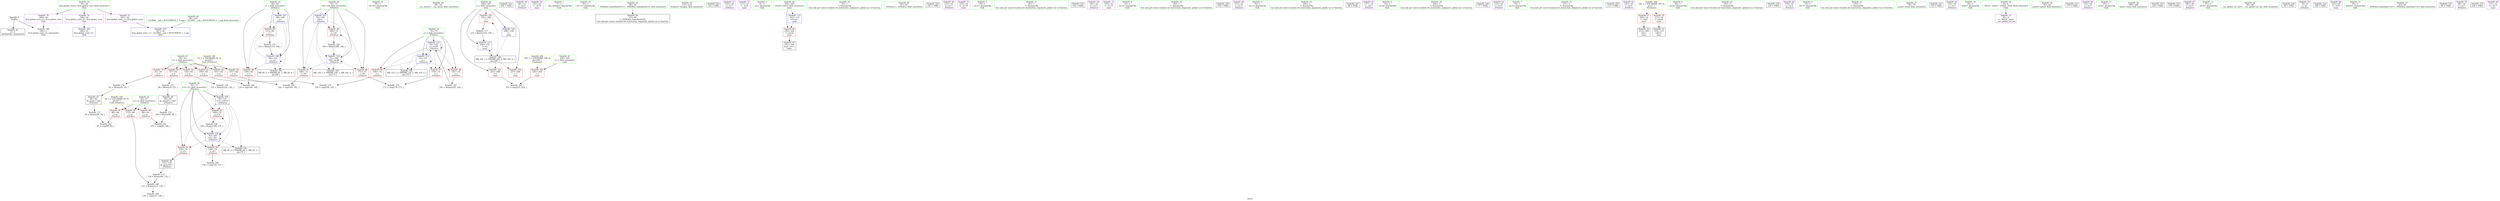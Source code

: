 digraph "SVFG" {
	label="SVFG";

	Node0x55f6a37c1420 [shape=record,color=grey,label="{NodeID: 0\nNullPtr}"];
	Node0x55f6a37c1420 -> Node0x55f6a37d8110[style=solid];
	Node0x55f6a37c1420 -> Node0x55f6a37d8c60[style=solid];
	Node0x55f6a37e15d0 [shape=record,color=grey,label="{NodeID: 180\n138 = cmp(137, 139, )\n}"];
	Node0x55f6a37d84b0 [shape=record,color=red,label="{NodeID: 97\n170\<--74\n\<--j\n_Z5Solvev\n}"];
	Node0x55f6a37d84b0 -> Node0x55f6a37e12d0[style=solid];
	Node0x55f6a37d6490 [shape=record,color=green,label="{NodeID: 14\n30\<--1\n.str.10\<--dummyObj\nGlob }"];
	Node0x55f6a37dc9a0 [shape=record,color=black,label="{NodeID: 194\nMR_8V_2 = PHI(MR_8V_1, MR_8V_3, )\npts\{71 \}\n}"];
	Node0x55f6a37d90a0 [shape=record,color=blue,label="{NodeID: 111\n72\<--106\ni30\<--\n_Z5Solvev\n}"];
	Node0x55f6a37d90a0 -> Node0x55f6a37db920[style=dashed];
	Node0x55f6a37d90a0 -> Node0x55f6a37db9f0[style=dashed];
	Node0x55f6a37d90a0 -> Node0x55f6a37dbac0[style=dashed];
	Node0x55f6a37d90a0 -> Node0x55f6a37d9310[style=dashed];
	Node0x55f6a37d90a0 -> Node0x55f6a37dca90[style=dashed];
	Node0x55f6a37d71c0 [shape=record,color=green,label="{NodeID: 28\n49\<--50\n__cxa_atexit\<--__cxa_atexit_field_insensitive\n}"];
	Node0x55f6a37ec7d0 [shape=record,color=yellow,style=double,label="{NodeID: 208\n18V_1 = ENCHI(MR_18V_0)\npts\{205 \}\nFun[main]}"];
	Node0x55f6a37ec7d0 -> Node0x55f6a37d8720[style=dashed];
	Node0x55f6a37d7e40 [shape=record,color=green,label="{NodeID: 42\n206\<--207\ni\<--i_field_insensitive\nmain\n}"];
	Node0x55f6a37d7e40 -> Node0x55f6a37d87f0[style=solid];
	Node0x55f6a37d7e40 -> Node0x55f6a37d88c0[style=solid];
	Node0x55f6a37d7e40 -> Node0x55f6a37d8990[style=solid];
	Node0x55f6a37d7e40 -> Node0x55f6a37ddc80[style=solid];
	Node0x55f6a37d7e40 -> Node0x55f6a37ddd50[style=solid];
	Node0x55f6a37f4240 [shape=record,color=black,label="{NodeID: 222\n104 = PHI()\n}"];
	Node0x55f6a37d9a80 [shape=record,color=purple,label="{NodeID: 56\n94\<--12\n\<--.str.2\n_Z5Solvev\n}"];
	Node0x55f6a37da5e0 [shape=record,color=purple,label="{NodeID: 70\n216\<--25\n\<--.str.8\nmain\n}"];
	Node0x55f6a37e0250 [shape=record,color=grey,label="{NodeID: 167\n182 = Binary(181, 106, )\n}"];
	Node0x55f6a37e0250 -> Node0x55f6a37d9240[style=solid];
	Node0x55f6a37db1d0 [shape=record,color=red,label="{NodeID: 84\n167\<--64\n\<--n\n_Z5Solvev\n}"];
	Node0x55f6a37db1d0 -> Node0x55f6a37e1450[style=solid];
	Node0x55f6a37c2a80 [shape=record,color=green,label="{NodeID: 1\n7\<--1\n__dso_handle\<--dummyObj\nGlob }"];
	Node0x55f6a37e1750 [shape=record,color=grey,label="{NodeID: 181\n162 = cmp(160, 161, )\n}"];
	Node0x55f6a37d8580 [shape=record,color=red,label="{NodeID: 98\n181\<--74\n\<--j\n_Z5Solvev\n}"];
	Node0x55f6a37d8580 -> Node0x55f6a37e0250[style=solid];
	Node0x55f6a37d6520 [shape=record,color=green,label="{NodeID: 15\n32\<--1\n.str.11\<--dummyObj\nGlob }"];
	Node0x55f6a37dca90 [shape=record,color=black,label="{NodeID: 195\nMR_10V_2 = PHI(MR_10V_1, MR_10V_4, )\npts\{73 \}\n}"];
	Node0x55f6a37d9170 [shape=record,color=blue,label="{NodeID: 112\n74\<--131\nj\<--\n_Z5Solvev\n}"];
	Node0x55f6a37d9170 -> Node0x55f6a37d83e0[style=dashed];
	Node0x55f6a37d9170 -> Node0x55f6a37d84b0[style=dashed];
	Node0x55f6a37d9170 -> Node0x55f6a37d8580[style=dashed];
	Node0x55f6a37d9170 -> Node0x55f6a37d9170[style=dashed];
	Node0x55f6a37d9170 -> Node0x55f6a37d9240[style=dashed];
	Node0x55f6a37d9170 -> Node0x55f6a37ea680[style=dashed];
	Node0x55f6a37d72c0 [shape=record,color=green,label="{NodeID: 29\n48\<--54\n_ZNSt8ios_base4InitD1Ev\<--_ZNSt8ios_base4InitD1Ev_field_insensitive\n}"];
	Node0x55f6a37d72c0 -> Node0x55f6a37d8210[style=solid];
	Node0x55f6a37d7f10 [shape=record,color=green,label="{NodeID: 43\n213\<--214\nfreopen\<--freopen_field_insensitive\n}"];
	Node0x55f6a37f4340 [shape=record,color=black,label="{NodeID: 223\n142 = PHI()\n}"];
	Node0x55f6a37d9b50 [shape=record,color=purple,label="{NodeID: 57\n103\<--14\n\<--.str.3\n_Z5Solvev\n}"];
	Node0x55f6a37da6b0 [shape=record,color=purple,label="{NodeID: 71\n217\<--27\n\<--.str.9\nmain\n}"];
	Node0x55f6a37e03d0 [shape=record,color=grey,label="{NodeID: 168\n137 = Binary(133, 136, )\n}"];
	Node0x55f6a37e03d0 -> Node0x55f6a37e15d0[style=solid];
	Node0x55f6a37db2a0 [shape=record,color=red,label="{NodeID: 85\n80\<--66\n\<--m\n_Z5Solvev\n}"];
	Node0x55f6a37db2a0 -> Node0x55f6a37e18d0[style=solid];
	Node0x55f6a37c1db0 [shape=record,color=green,label="{NodeID: 2\n8\<--1\n.str\<--dummyObj\nGlob }"];
	Node0x55f6a37e18d0 [shape=record,color=grey,label="{NodeID: 182\n87 = cmp(80, 85, )\n}"];
	Node0x55f6a37d8650 [shape=record,color=red,label="{NodeID: 99\n236\<--202\n\<--retval\nmain\n}"];
	Node0x55f6a37d8650 -> Node0x55f6a37d9740[style=solid];
	Node0x55f6a37d65f0 [shape=record,color=green,label="{NodeID: 16\n35\<--1\n\<--dummyObj\nCan only get source location for instruction, argument, global var or function.}"];
	Node0x55f6a37ea680 [shape=record,color=black,label="{NodeID: 196\nMR_12V_2 = PHI(MR_12V_1, MR_12V_3, )\npts\{75 \}\n}"];
	Node0x55f6a37d9240 [shape=record,color=blue,label="{NodeID: 113\n74\<--182\nj\<--inc44\n_Z5Solvev\n}"];
	Node0x55f6a37d9240 -> Node0x55f6a37d83e0[style=dashed];
	Node0x55f6a37d9240 -> Node0x55f6a37d84b0[style=dashed];
	Node0x55f6a37d9240 -> Node0x55f6a37d8580[style=dashed];
	Node0x55f6a37d9240 -> Node0x55f6a37d9170[style=dashed];
	Node0x55f6a37d9240 -> Node0x55f6a37d9240[style=dashed];
	Node0x55f6a37d9240 -> Node0x55f6a37ea680[style=dashed];
	Node0x55f6a37d73c0 [shape=record,color=green,label="{NodeID: 30\n61\<--62\n_Z5Solvev\<--_Z5Solvev_field_insensitive\n}"];
	Node0x55f6a37d8010 [shape=record,color=green,label="{NodeID: 44\n36\<--242\n_GLOBAL__sub_I_WYOCMWYH_1_1.cpp\<--_GLOBAL__sub_I_WYOCMWYH_1_1.cpp_field_insensitive\n}"];
	Node0x55f6a37d8010 -> Node0x55f6a37d8b60[style=solid];
	Node0x55f6a37f4440 [shape=record,color=black,label="{NodeID: 224\n145 = PHI()\n}"];
	Node0x55f6a37d9c20 [shape=record,color=purple,label="{NodeID: 58\n122\<--14\n\<--.str.3\n_Z5Solvev\n}"];
	Node0x55f6a37da780 [shape=record,color=purple,label="{NodeID: 72\n219\<--30\n\<--.str.10\nmain\n}"];
	Node0x55f6a37e0550 [shape=record,color=grey,label="{NodeID: 169\n189 = Binary(188, 106, )\n}"];
	Node0x55f6a37e0550 -> Node0x55f6a37d9310[style=solid];
	Node0x55f6a37db370 [shape=record,color=red,label="{NodeID: 86\n96\<--66\n\<--m\n_Z5Solvev\n}"];
	Node0x55f6a37db370 -> Node0x55f6a37e1a50[style=solid];
	Node0x55f6a37c1cc0 [shape=record,color=green,label="{NodeID: 3\n10\<--1\n.str.1\<--dummyObj\nGlob }"];
	Node0x55f6a37e1a50 [shape=record,color=grey,label="{NodeID: 183\n101 = cmp(96, 100, )\n}"];
	Node0x55f6a37d8720 [shape=record,color=red,label="{NodeID: 100\n224\<--204\n\<--t\nmain\n}"];
	Node0x55f6a37d8720 -> Node0x55f6a37e1d50[style=solid];
	Node0x55f6a37d66c0 [shape=record,color=green,label="{NodeID: 17\n83\<--1\n\<--dummyObj\nCan only get source location for instruction, argument, global var or function.}"];
	Node0x55f6a37d9310 [shape=record,color=blue,label="{NodeID: 114\n72\<--189\ni30\<--inc48\n_Z5Solvev\n}"];
	Node0x55f6a37d9310 -> Node0x55f6a37db920[style=dashed];
	Node0x55f6a37d9310 -> Node0x55f6a37db9f0[style=dashed];
	Node0x55f6a37d9310 -> Node0x55f6a37dbac0[style=dashed];
	Node0x55f6a37d9310 -> Node0x55f6a37d9310[style=dashed];
	Node0x55f6a37d9310 -> Node0x55f6a37dca90[style=dashed];
	Node0x55f6a37d74c0 [shape=record,color=green,label="{NodeID: 31\n64\<--65\nn\<--n_field_insensitive\n_Z5Solvev\n}"];
	Node0x55f6a37d74c0 -> Node0x55f6a37dadc0[style=solid];
	Node0x55f6a37d74c0 -> Node0x55f6a37dae90[style=solid];
	Node0x55f6a37d74c0 -> Node0x55f6a37daf60[style=solid];
	Node0x55f6a37d74c0 -> Node0x55f6a37db030[style=solid];
	Node0x55f6a37d74c0 -> Node0x55f6a37db100[style=solid];
	Node0x55f6a37d74c0 -> Node0x55f6a37db1d0[style=solid];
	Node0x55f6a37d8110 [shape=record,color=black,label="{NodeID: 45\n2\<--3\ndummyVal\<--dummyVal\n}"];
	Node0x55f6a37f4540 [shape=record,color=black,label="{NodeID: 225\n154 = PHI()\n}"];
	Node0x55f6a37d9cf0 [shape=record,color=purple,label="{NodeID: 59\n144\<--14\n\<--.str.3\n_Z5Solvev\n}"];
	Node0x55f6a37da850 [shape=record,color=purple,label="{NodeID: 73\n228\<--32\n\<--.str.11\nmain\n}"];
	Node0x55f6a37e06d0 [shape=record,color=grey,label="{NodeID: 170\n82 = Binary(81, 83, )\n}"];
	Node0x55f6a37e06d0 -> Node0x55f6a37d8310[style=solid];
	Node0x55f6a37db440 [shape=record,color=red,label="{NodeID: 87\n133\<--66\n\<--m\n_Z5Solvev\n}"];
	Node0x55f6a37db440 -> Node0x55f6a37e03d0[style=solid];
	Node0x55f6a37c1f30 [shape=record,color=green,label="{NodeID: 4\n12\<--1\n.str.2\<--dummyObj\nGlob }"];
	Node0x55f6a37e1bd0 [shape=record,color=grey,label="{NodeID: 184\n110 = cmp(108, 109, )\n}"];
	Node0x55f6a37d87f0 [shape=record,color=red,label="{NodeID: 101\n223\<--206\n\<--i\nmain\n}"];
	Node0x55f6a37d87f0 -> Node0x55f6a37e1d50[style=solid];
	Node0x55f6a37d67c0 [shape=record,color=green,label="{NodeID: 18\n86\<--1\n\<--dummyObj\nCan only get source location for instruction, argument, global var or function.}"];
	Node0x55f6a37ddbb0 [shape=record,color=blue,label="{NodeID: 115\n202\<--131\nretval\<--\nmain\n}"];
	Node0x55f6a37ddbb0 -> Node0x55f6a37d8650[style=dashed];
	Node0x55f6a37d7590 [shape=record,color=green,label="{NodeID: 32\n66\<--67\nm\<--m_field_insensitive\n_Z5Solvev\n}"];
	Node0x55f6a37d7590 -> Node0x55f6a37db2a0[style=solid];
	Node0x55f6a37d7590 -> Node0x55f6a37db370[style=solid];
	Node0x55f6a37d7590 -> Node0x55f6a37db440[style=solid];
	Node0x55f6a37d8210 [shape=record,color=black,label="{NodeID: 46\n47\<--48\n\<--_ZNSt8ios_base4InitD1Ev\nCan only get source location for instruction, argument, global var or function.}"];
	Node0x55f6a37f4640 [shape=record,color=black,label="{NodeID: 226\n156 = PHI()\n}"];
	Node0x55f6a37d9dc0 [shape=record,color=purple,label="{NodeID: 60\n153\<--14\n\<--.str.3\n_Z5Solvev\n}"];
	Node0x55f6a37da920 [shape=record,color=purple,label="{NodeID: 74\n246\<--34\nllvm.global_ctors_0\<--llvm.global_ctors\nGlob }"];
	Node0x55f6a37da920 -> Node0x55f6a37d8a60[style=solid];
	Node0x55f6a37e0850 [shape=record,color=grey,label="{NodeID: 171\n85 = Binary(86, 84, )\n}"];
	Node0x55f6a37e0850 -> Node0x55f6a37e18d0[style=solid];
	Node0x55f6a37db510 [shape=record,color=red,label="{NodeID: 88\n108\<--68\n\<--i\n_Z5Solvev\n}"];
	Node0x55f6a37db510 -> Node0x55f6a37e1bd0[style=solid];
	Node0x55f6a37c2500 [shape=record,color=green,label="{NodeID: 5\n14\<--1\n.str.3\<--dummyObj\nGlob }"];
	Node0x55f6a37e1d50 [shape=record,color=grey,label="{NodeID: 185\n225 = cmp(223, 224, )\n}"];
	Node0x55f6a37d88c0 [shape=record,color=red,label="{NodeID: 102\n227\<--206\n\<--i\nmain\n}"];
	Node0x55f6a37d68c0 [shape=record,color=green,label="{NodeID: 19\n106\<--1\n\<--dummyObj\nCan only get source location for instruction, argument, global var or function.}"];
	Node0x55f6a37eb580 [shape=record,color=yellow,style=double,label="{NodeID: 199\n2V_1 = ENCHI(MR_2V_0)\npts\{65 \}\nFun[_Z5Solvev]}"];
	Node0x55f6a37eb580 -> Node0x55f6a37dadc0[style=dashed];
	Node0x55f6a37eb580 -> Node0x55f6a37dae90[style=dashed];
	Node0x55f6a37eb580 -> Node0x55f6a37daf60[style=dashed];
	Node0x55f6a37eb580 -> Node0x55f6a37db030[style=dashed];
	Node0x55f6a37eb580 -> Node0x55f6a37db100[style=dashed];
	Node0x55f6a37eb580 -> Node0x55f6a37db1d0[style=dashed];
	Node0x55f6a37ddc80 [shape=record,color=blue,label="{NodeID: 116\n206\<--106\ni\<--\nmain\n}"];
	Node0x55f6a37ddc80 -> Node0x55f6a37e6e60[style=dashed];
	Node0x55f6a37d7660 [shape=record,color=green,label="{NodeID: 33\n68\<--69\ni\<--i_field_insensitive\n_Z5Solvev\n}"];
	Node0x55f6a37d7660 -> Node0x55f6a37db510[style=solid];
	Node0x55f6a37d7660 -> Node0x55f6a37db5e0[style=solid];
	Node0x55f6a37d7660 -> Node0x55f6a37d8d60[style=solid];
	Node0x55f6a37d7660 -> Node0x55f6a37d8e30[style=solid];
	Node0x55f6a37d8310 [shape=record,color=black,label="{NodeID: 47\n84\<--82\nsh_prom\<--sub\n_Z5Solvev\n}"];
	Node0x55f6a37d8310 -> Node0x55f6a37e0850[style=solid];
	Node0x55f6a37f4740 [shape=record,color=black,label="{NodeID: 227\n46 = PHI()\n}"];
	Node0x55f6a37d9e90 [shape=record,color=purple,label="{NodeID: 61\n177\<--14\n\<--.str.3\n_Z5Solvev\n}"];
	Node0x55f6a37daa20 [shape=record,color=purple,label="{NodeID: 75\n247\<--34\nllvm.global_ctors_1\<--llvm.global_ctors\nGlob }"];
	Node0x55f6a37daa20 -> Node0x55f6a37d8b60[style=solid];
	Node0x55f6a37e09d0 [shape=record,color=grey,label="{NodeID: 172\n100 = Binary(86, 99, )\n}"];
	Node0x55f6a37e09d0 -> Node0x55f6a37e1a50[style=solid];
	Node0x55f6a37db5e0 [shape=record,color=red,label="{NodeID: 89\n115\<--68\n\<--i\n_Z5Solvev\n}"];
	Node0x55f6a37db5e0 -> Node0x55f6a37e0cd0[style=solid];
	Node0x55f6a37c2590 [shape=record,color=green,label="{NodeID: 6\n16\<--1\n.str.4\<--dummyObj\nGlob }"];
	Node0x55f6a37e1ed0 [shape=record,color=grey,label="{NodeID: 186\n130 = cmp(129, 131, )\n}"];
	Node0x55f6a37d8990 [shape=record,color=red,label="{NodeID: 103\n232\<--206\n\<--i\nmain\n}"];
	Node0x55f6a37d8990 -> Node0x55f6a37e1150[style=solid];
	Node0x55f6a37d69c0 [shape=record,color=green,label="{NodeID: 20\n126\<--1\n\<--dummyObj\nCan only get source location for instruction, argument, global var or function.}"];
	Node0x55f6a37ec0a0 [shape=record,color=yellow,style=double,label="{NodeID: 200\n4V_1 = ENCHI(MR_4V_0)\npts\{67 \}\nFun[_Z5Solvev]}"];
	Node0x55f6a37ec0a0 -> Node0x55f6a37db2a0[style=dashed];
	Node0x55f6a37ec0a0 -> Node0x55f6a37db370[style=dashed];
	Node0x55f6a37ec0a0 -> Node0x55f6a37db440[style=dashed];
	Node0x55f6a37ddd50 [shape=record,color=blue,label="{NodeID: 117\n206\<--233\ni\<--inc\nmain\n}"];
	Node0x55f6a37ddd50 -> Node0x55f6a37e6e60[style=dashed];
	Node0x55f6a37d7730 [shape=record,color=green,label="{NodeID: 34\n70\<--71\ni13\<--i13_field_insensitive\n_Z5Solvev\n}"];
	Node0x55f6a37d7730 -> Node0x55f6a37db6b0[style=solid];
	Node0x55f6a37d7730 -> Node0x55f6a37db780[style=solid];
	Node0x55f6a37d7730 -> Node0x55f6a37db850[style=solid];
	Node0x55f6a37d7730 -> Node0x55f6a37d8f00[style=solid];
	Node0x55f6a37d7730 -> Node0x55f6a37d8fd0[style=solid];
	Node0x55f6a37d9400 [shape=record,color=black,label="{NodeID: 48\n99\<--98\nsh_prom4\<--sub3\n_Z5Solvev\n}"];
	Node0x55f6a37d9400 -> Node0x55f6a37e09d0[style=solid];
	Node0x55f6a37f4840 [shape=record,color=black,label="{NodeID: 228\n77 = PHI()\n}"];
	Node0x55f6a37d9f60 [shape=record,color=purple,label="{NodeID: 62\n112\<--16\n\<--.str.4\n_Z5Solvev\n}"];
	Node0x55f6a37dab20 [shape=record,color=purple,label="{NodeID: 76\n248\<--34\nllvm.global_ctors_2\<--llvm.global_ctors\nGlob }"];
	Node0x55f6a37dab20 -> Node0x55f6a37d8c60[style=solid];
	Node0x55f6a37e0b50 [shape=record,color=grey,label="{NodeID: 173\n98 = Binary(97, 83, )\n}"];
	Node0x55f6a37e0b50 -> Node0x55f6a37d9400[style=solid];
	Node0x55f6a37db6b0 [shape=record,color=red,label="{NodeID: 90\n129\<--70\n\<--i13\n_Z5Solvev\n}"];
	Node0x55f6a37db6b0 -> Node0x55f6a37e1ed0[style=solid];
	Node0x55f6a37c2380 [shape=record,color=green,label="{NodeID: 7\n18\<--1\n.str.5\<--dummyObj\nGlob }"];
	Node0x55f6a37d8a60 [shape=record,color=blue,label="{NodeID: 104\n246\<--35\nllvm.global_ctors_0\<--\nGlob }"];
	Node0x55f6a37d6ac0 [shape=record,color=green,label="{NodeID: 21\n131\<--1\n\<--dummyObj\nCan only get source location for instruction, argument, global var or function.}"];
	Node0x55f6a37d7800 [shape=record,color=green,label="{NodeID: 35\n72\<--73\ni30\<--i30_field_insensitive\n_Z5Solvev\n}"];
	Node0x55f6a37d7800 -> Node0x55f6a37db920[style=solid];
	Node0x55f6a37d7800 -> Node0x55f6a37db9f0[style=solid];
	Node0x55f6a37d7800 -> Node0x55f6a37dbac0[style=solid];
	Node0x55f6a37d7800 -> Node0x55f6a37d90a0[style=solid];
	Node0x55f6a37d7800 -> Node0x55f6a37d9310[style=solid];
	Node0x55f6a37d94d0 [shape=record,color=black,label="{NodeID: 49\n135\<--134\nsh_prom18\<--\n_Z5Solvev\n}"];
	Node0x55f6a37d94d0 -> Node0x55f6a37e0e50[style=solid];
	Node0x55f6a37f4940 [shape=record,color=black,label="{NodeID: 229\n113 = PHI()\n}"];
	Node0x55f6a37da030 [shape=record,color=purple,label="{NodeID: 63\n141\<--16\n\<--.str.4\n_Z5Solvev\n}"];
	Node0x55f6a37dac20 [shape=record,color=red,label="{NodeID: 77\n209\<--24\n\<--stdin\nmain\n}"];
	Node0x55f6a37dac20 -> Node0x55f6a37d95a0[style=solid];
	Node0x55f6a37e0cd0 [shape=record,color=grey,label="{NodeID: 174\n116 = Binary(115, 106, )\n}"];
	Node0x55f6a37e0cd0 -> Node0x55f6a37d8e30[style=solid];
	Node0x55f6a37db780 [shape=record,color=red,label="{NodeID: 91\n134\<--70\n\<--i13\n_Z5Solvev\n}"];
	Node0x55f6a37db780 -> Node0x55f6a37d94d0[style=solid];
	Node0x55f6a37c2410 [shape=record,color=green,label="{NodeID: 8\n20\<--1\n.str.6\<--dummyObj\nGlob }"];
	Node0x55f6a37e6e60 [shape=record,color=black,label="{NodeID: 188\nMR_20V_3 = PHI(MR_20V_4, MR_20V_2, )\npts\{207 \}\n}"];
	Node0x55f6a37e6e60 -> Node0x55f6a37d87f0[style=dashed];
	Node0x55f6a37e6e60 -> Node0x55f6a37d88c0[style=dashed];
	Node0x55f6a37e6e60 -> Node0x55f6a37d8990[style=dashed];
	Node0x55f6a37e6e60 -> Node0x55f6a37ddd50[style=dashed];
	Node0x55f6a37d8b60 [shape=record,color=blue,label="{NodeID: 105\n247\<--36\nllvm.global_ctors_1\<--_GLOBAL__sub_I_WYOCMWYH_1_1.cpp\nGlob }"];
	Node0x55f6a37d6bc0 [shape=record,color=green,label="{NodeID: 22\n139\<--1\n\<--dummyObj\nCan only get source location for instruction, argument, global var or function.}"];
	Node0x55f6a37d78d0 [shape=record,color=green,label="{NodeID: 36\n74\<--75\nj\<--j_field_insensitive\n_Z5Solvev\n}"];
	Node0x55f6a37d78d0 -> Node0x55f6a37d83e0[style=solid];
	Node0x55f6a37d78d0 -> Node0x55f6a37d84b0[style=solid];
	Node0x55f6a37d78d0 -> Node0x55f6a37d8580[style=solid];
	Node0x55f6a37d78d0 -> Node0x55f6a37d9170[style=solid];
	Node0x55f6a37d78d0 -> Node0x55f6a37d9240[style=solid];
	Node0x55f6a37d95a0 [shape=record,color=black,label="{NodeID: 50\n212\<--209\ncall\<--\nmain\n}"];
	Node0x55f6a37f4a40 [shape=record,color=black,label="{NodeID: 230\n120 = PHI()\n}"];
	Node0x55f6a37da100 [shape=record,color=purple,label="{NodeID: 64\n174\<--16\n\<--.str.4\n_Z5Solvev\n}"];
	Node0x55f6a37dacf0 [shape=record,color=red,label="{NodeID: 78\n215\<--29\n\<--stdout\nmain\n}"];
	Node0x55f6a37dacf0 -> Node0x55f6a37d9670[style=solid];
	Node0x55f6a37e0e50 [shape=record,color=grey,label="{NodeID: 175\n136 = Binary(86, 135, )\n}"];
	Node0x55f6a37e0e50 -> Node0x55f6a37e03d0[style=solid];
	Node0x55f6a37db850 [shape=record,color=red,label="{NodeID: 92\n148\<--70\n\<--i13\n_Z5Solvev\n}"];
	Node0x55f6a37db850 -> Node0x55f6a37e00d0[style=solid];
	Node0x55f6a37c2ce0 [shape=record,color=green,label="{NodeID: 9\n22\<--1\n.str.7\<--dummyObj\nGlob }"];
	Node0x55f6a37d8c60 [shape=record,color=blue, style = dotted,label="{NodeID: 106\n248\<--3\nllvm.global_ctors_2\<--dummyVal\nGlob }"];
	Node0x55f6a37d6cc0 [shape=record,color=green,label="{NodeID: 23\n150\<--1\n\<--dummyObj\nCan only get source location for instruction, argument, global var or function.}"];
	Node0x55f6a37d79a0 [shape=record,color=green,label="{NodeID: 37\n78\<--79\nscanf\<--scanf_field_insensitive\n}"];
	Node0x55f6a37d9670 [shape=record,color=black,label="{NodeID: 51\n218\<--215\ncall1\<--\nmain\n}"];
	Node0x55f6a37f4b40 [shape=record,color=black,label="{NodeID: 231\n123 = PHI()\n}"];
	Node0x55f6a37da1d0 [shape=record,color=purple,label="{NodeID: 65\n119\<--18\n\<--.str.5\n_Z5Solvev\n}"];
	Node0x55f6a37dadc0 [shape=record,color=red,label="{NodeID: 79\n81\<--64\n\<--n\n_Z5Solvev\n}"];
	Node0x55f6a37dadc0 -> Node0x55f6a37e06d0[style=solid];
	Node0x55f6a37e0fd0 [shape=record,color=grey,label="{NodeID: 176\n125 = Binary(124, 126, )\n}"];
	Node0x55f6a37e0fd0 -> Node0x55f6a37d8f00[style=solid];
	Node0x55f6a37db920 [shape=record,color=red,label="{NodeID: 93\n160\<--72\n\<--i30\n_Z5Solvev\n}"];
	Node0x55f6a37db920 -> Node0x55f6a37e1750[style=solid];
	Node0x55f6a37c2d70 [shape=record,color=green,label="{NodeID: 10\n24\<--1\nstdin\<--dummyObj\nGlob }"];
	Node0x55f6a37d8d60 [shape=record,color=blue,label="{NodeID: 107\n68\<--106\ni\<--\n_Z5Solvev\n}"];
	Node0x55f6a37d8d60 -> Node0x55f6a37db510[style=dashed];
	Node0x55f6a37d8d60 -> Node0x55f6a37db5e0[style=dashed];
	Node0x55f6a37d8d60 -> Node0x55f6a37d8e30[style=dashed];
	Node0x55f6a37d8d60 -> Node0x55f6a37dc4a0[style=dashed];
	Node0x55f6a37d6dc0 [shape=record,color=green,label="{NodeID: 24\n4\<--6\n_ZStL8__ioinit\<--_ZStL8__ioinit_field_insensitive\nGlob }"];
	Node0x55f6a37d6dc0 -> Node0x55f6a37d9810[style=solid];
	Node0x55f6a37d7aa0 [shape=record,color=green,label="{NodeID: 38\n91\<--92\nprintf\<--printf_field_insensitive\n}"];
	Node0x55f6a37d9740 [shape=record,color=black,label="{NodeID: 52\n201\<--236\nmain_ret\<--\nmain\n}"];
	Node0x55f6a37f4c40 [shape=record,color=black,label="{NodeID: 232\n175 = PHI()\n}"];
	Node0x55f6a37da2a0 [shape=record,color=purple,label="{NodeID: 66\n155\<--18\n\<--.str.5\n_Z5Solvev\n}"];
	Node0x55f6a37dae90 [shape=record,color=red,label="{NodeID: 80\n97\<--64\n\<--n\n_Z5Solvev\n}"];
	Node0x55f6a37dae90 -> Node0x55f6a37e0b50[style=solid];
	Node0x55f6a37e1150 [shape=record,color=grey,label="{NodeID: 177\n233 = Binary(232, 106, )\n}"];
	Node0x55f6a37e1150 -> Node0x55f6a37ddd50[style=solid];
	Node0x55f6a37db9f0 [shape=record,color=red,label="{NodeID: 94\n171\<--72\n\<--i30\n_Z5Solvev\n}"];
	Node0x55f6a37db9f0 -> Node0x55f6a37e12d0[style=solid];
	Node0x55f6a37c17e0 [shape=record,color=green,label="{NodeID: 11\n25\<--1\n.str.8\<--dummyObj\nGlob }"];
	Node0x55f6a37d8e30 [shape=record,color=blue,label="{NodeID: 108\n68\<--116\ni\<--inc\n_Z5Solvev\n}"];
	Node0x55f6a37d8e30 -> Node0x55f6a37db510[style=dashed];
	Node0x55f6a37d8e30 -> Node0x55f6a37db5e0[style=dashed];
	Node0x55f6a37d8e30 -> Node0x55f6a37d8e30[style=dashed];
	Node0x55f6a37d8e30 -> Node0x55f6a37dc4a0[style=dashed];
	Node0x55f6a37d6ec0 [shape=record,color=green,label="{NodeID: 25\n34\<--38\nllvm.global_ctors\<--llvm.global_ctors_field_insensitive\nGlob }"];
	Node0x55f6a37d6ec0 -> Node0x55f6a37da920[style=solid];
	Node0x55f6a37d6ec0 -> Node0x55f6a37daa20[style=solid];
	Node0x55f6a37d6ec0 -> Node0x55f6a37dab20[style=solid];
	Node0x55f6a37d7ba0 [shape=record,color=green,label="{NodeID: 39\n199\<--200\nmain\<--main_field_insensitive\n}"];
	Node0x55f6a35b4d20 [shape=record,color=black,label="{NodeID: 219\n220 = PHI()\n}"];
	Node0x55f6a37d9810 [shape=record,color=purple,label="{NodeID: 53\n45\<--4\n\<--_ZStL8__ioinit\n__cxx_global_var_init\n}"];
	Node0x55f6a37f4d40 [shape=record,color=black,label="{NodeID: 233\n178 = PHI()\n}"];
	Node0x55f6a37da370 [shape=record,color=purple,label="{NodeID: 67\n185\<--18\n\<--.str.5\n_Z5Solvev\n}"];
	Node0x55f6a37daf60 [shape=record,color=red,label="{NodeID: 81\n109\<--64\n\<--n\n_Z5Solvev\n}"];
	Node0x55f6a37daf60 -> Node0x55f6a37e1bd0[style=solid];
	Node0x55f6a37e12d0 [shape=record,color=grey,label="{NodeID: 178\n172 = cmp(170, 171, )\n}"];
	Node0x55f6a37dbac0 [shape=record,color=red,label="{NodeID: 95\n188\<--72\n\<--i30\n_Z5Solvev\n}"];
	Node0x55f6a37dbac0 -> Node0x55f6a37e0550[style=solid];
	Node0x55f6a37c18b0 [shape=record,color=green,label="{NodeID: 12\n27\<--1\n.str.9\<--dummyObj\nGlob }"];
	Node0x55f6a37d8f00 [shape=record,color=blue,label="{NodeID: 109\n70\<--125\ni13\<--sub14\n_Z5Solvev\n}"];
	Node0x55f6a37d8f00 -> Node0x55f6a37db6b0[style=dashed];
	Node0x55f6a37d8f00 -> Node0x55f6a37db780[style=dashed];
	Node0x55f6a37d8f00 -> Node0x55f6a37db850[style=dashed];
	Node0x55f6a37d8f00 -> Node0x55f6a37d8fd0[style=dashed];
	Node0x55f6a37d8f00 -> Node0x55f6a37dc9a0[style=dashed];
	Node0x55f6a37d6fc0 [shape=record,color=green,label="{NodeID: 26\n39\<--40\n__cxx_global_var_init\<--__cxx_global_var_init_field_insensitive\n}"];
	Node0x55f6a37ec610 [shape=record,color=yellow,style=double,label="{NodeID: 206\n14V_1 = ENCHI(MR_14V_0)\npts\{1 \}\nFun[main]}"];
	Node0x55f6a37ec610 -> Node0x55f6a37dac20[style=dashed];
	Node0x55f6a37ec610 -> Node0x55f6a37dacf0[style=dashed];
	Node0x55f6a37d7ca0 [shape=record,color=green,label="{NodeID: 40\n202\<--203\nretval\<--retval_field_insensitive\nmain\n}"];
	Node0x55f6a37d7ca0 -> Node0x55f6a37d8650[style=solid];
	Node0x55f6a37d7ca0 -> Node0x55f6a37ddbb0[style=solid];
	Node0x55f6a37f4040 [shape=record,color=black,label="{NodeID: 220\n90 = PHI()\n}"];
	Node0x55f6a37d98e0 [shape=record,color=purple,label="{NodeID: 54\n76\<--8\n\<--.str\n_Z5Solvev\n}"];
	Node0x55f6a37f4e40 [shape=record,color=black,label="{NodeID: 234\n186 = PHI()\n}"];
	Node0x55f6a37da440 [shape=record,color=purple,label="{NodeID: 68\n210\<--20\n\<--.str.6\nmain\n}"];
	Node0x55f6a37db030 [shape=record,color=red,label="{NodeID: 82\n124\<--64\n\<--n\n_Z5Solvev\n}"];
	Node0x55f6a37db030 -> Node0x55f6a37e0fd0[style=solid];
	Node0x55f6a37e1450 [shape=record,color=grey,label="{NodeID: 179\n168 = cmp(166, 167, )\n}"];
	Node0x55f6a37d83e0 [shape=record,color=red,label="{NodeID: 96\n166\<--74\n\<--j\n_Z5Solvev\n}"];
	Node0x55f6a37d83e0 -> Node0x55f6a37e1450[style=solid];
	Node0x55f6a37d6400 [shape=record,color=green,label="{NodeID: 13\n29\<--1\nstdout\<--dummyObj\nGlob }"];
	Node0x55f6a37dc4a0 [shape=record,color=black,label="{NodeID: 193\nMR_6V_2 = PHI(MR_6V_1, MR_6V_6, )\npts\{69 \}\n}"];
	Node0x55f6a37d8fd0 [shape=record,color=blue,label="{NodeID: 110\n70\<--149\ni13\<--dec\n_Z5Solvev\n}"];
	Node0x55f6a37d8fd0 -> Node0x55f6a37db6b0[style=dashed];
	Node0x55f6a37d8fd0 -> Node0x55f6a37db780[style=dashed];
	Node0x55f6a37d8fd0 -> Node0x55f6a37db850[style=dashed];
	Node0x55f6a37d8fd0 -> Node0x55f6a37d8fd0[style=dashed];
	Node0x55f6a37d8fd0 -> Node0x55f6a37dc9a0[style=dashed];
	Node0x55f6a37d70c0 [shape=record,color=green,label="{NodeID: 27\n43\<--44\n_ZNSt8ios_base4InitC1Ev\<--_ZNSt8ios_base4InitC1Ev_field_insensitive\n}"];
	Node0x55f6a37d7d70 [shape=record,color=green,label="{NodeID: 41\n204\<--205\nt\<--t_field_insensitive\nmain\n}"];
	Node0x55f6a37d7d70 -> Node0x55f6a37d8720[style=solid];
	Node0x55f6a37f4140 [shape=record,color=black,label="{NodeID: 221\n95 = PHI()\n}"];
	Node0x55f6a37d99b0 [shape=record,color=purple,label="{NodeID: 55\n89\<--10\n\<--.str.1\n_Z5Solvev\n}"];
	Node0x55f6a37f4f40 [shape=record,color=black,label="{NodeID: 235\n229 = PHI()\n}"];
	Node0x55f6a37da510 [shape=record,color=purple,label="{NodeID: 69\n211\<--22\n\<--.str.7\nmain\n}"];
	Node0x55f6a37e00d0 [shape=record,color=grey,label="{NodeID: 166\n149 = Binary(148, 150, )\n}"];
	Node0x55f6a37e00d0 -> Node0x55f6a37d8fd0[style=solid];
	Node0x55f6a37db100 [shape=record,color=red,label="{NodeID: 83\n161\<--64\n\<--n\n_Z5Solvev\n}"];
	Node0x55f6a37db100 -> Node0x55f6a37e1750[style=solid];
}
